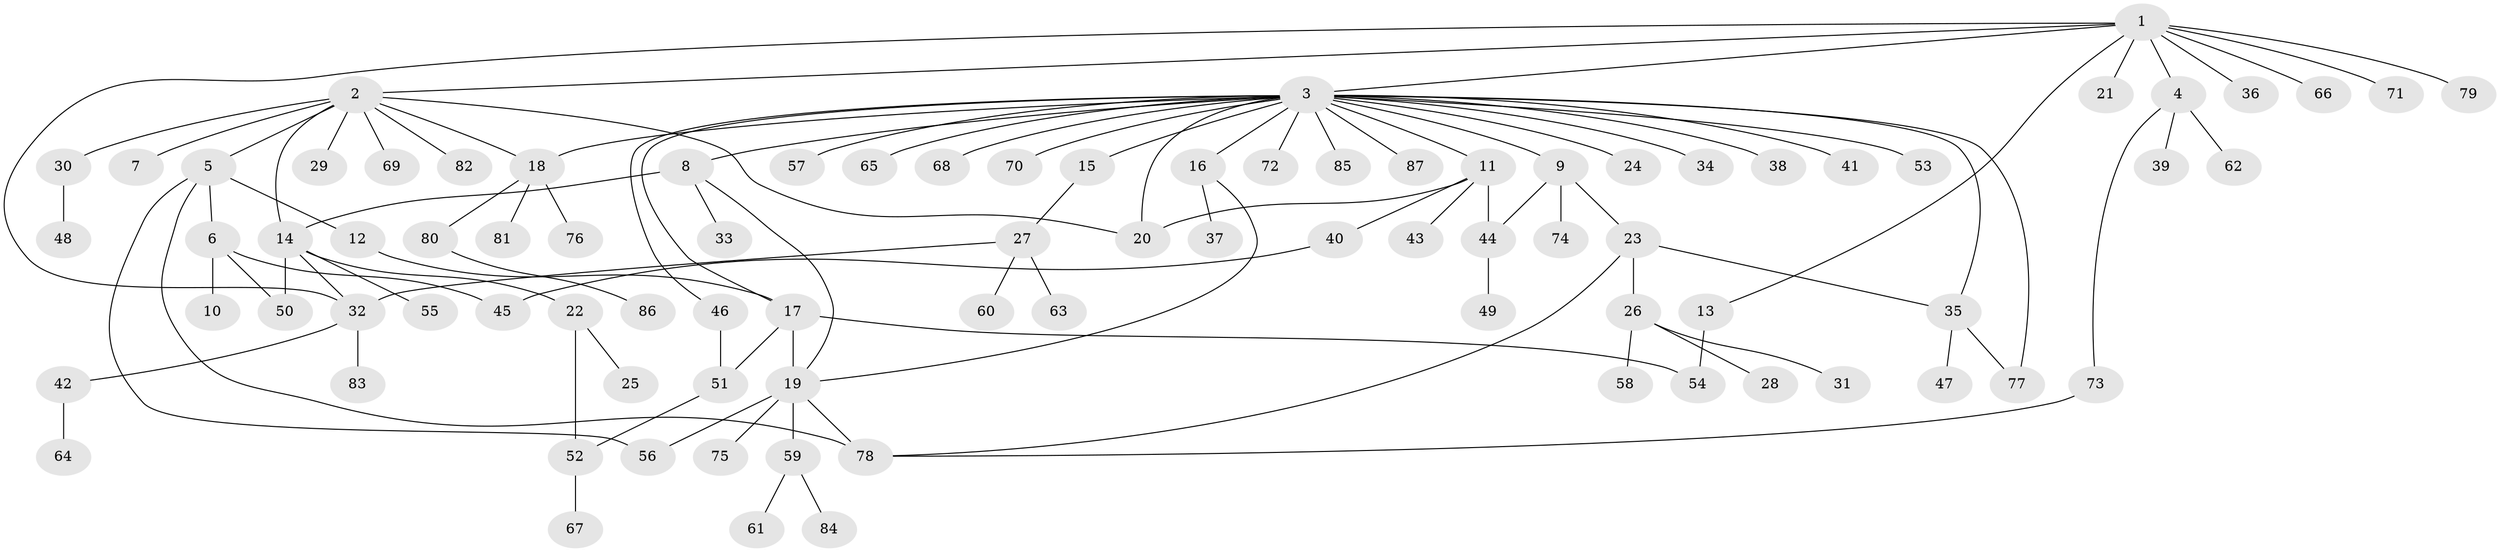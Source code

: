 // original degree distribution, {11: 0.013888888888888888, 27: 0.006944444444444444, 5: 0.05555555555555555, 10: 0.006944444444444444, 1: 0.5694444444444444, 2: 0.2152777777777778, 9: 0.013888888888888888, 3: 0.04861111111111111, 4: 0.034722222222222224, 8: 0.013888888888888888, 6: 0.020833333333333332}
// Generated by graph-tools (version 1.1) at 2025/50/03/04/25 22:50:21]
// undirected, 87 vertices, 107 edges
graph export_dot {
  node [color=gray90,style=filled];
  1;
  2;
  3;
  4;
  5;
  6;
  7;
  8;
  9;
  10;
  11;
  12;
  13;
  14;
  15;
  16;
  17;
  18;
  19;
  20;
  21;
  22;
  23;
  24;
  25;
  26;
  27;
  28;
  29;
  30;
  31;
  32;
  33;
  34;
  35;
  36;
  37;
  38;
  39;
  40;
  41;
  42;
  43;
  44;
  45;
  46;
  47;
  48;
  49;
  50;
  51;
  52;
  53;
  54;
  55;
  56;
  57;
  58;
  59;
  60;
  61;
  62;
  63;
  64;
  65;
  66;
  67;
  68;
  69;
  70;
  71;
  72;
  73;
  74;
  75;
  76;
  77;
  78;
  79;
  80;
  81;
  82;
  83;
  84;
  85;
  86;
  87;
  1 -- 2 [weight=1.0];
  1 -- 3 [weight=1.0];
  1 -- 4 [weight=1.0];
  1 -- 13 [weight=1.0];
  1 -- 21 [weight=1.0];
  1 -- 32 [weight=1.0];
  1 -- 36 [weight=1.0];
  1 -- 66 [weight=1.0];
  1 -- 71 [weight=1.0];
  1 -- 79 [weight=1.0];
  2 -- 5 [weight=1.0];
  2 -- 7 [weight=1.0];
  2 -- 14 [weight=1.0];
  2 -- 18 [weight=1.0];
  2 -- 20 [weight=1.0];
  2 -- 29 [weight=1.0];
  2 -- 30 [weight=1.0];
  2 -- 69 [weight=1.0];
  2 -- 82 [weight=1.0];
  3 -- 8 [weight=1.0];
  3 -- 9 [weight=1.0];
  3 -- 11 [weight=1.0];
  3 -- 15 [weight=1.0];
  3 -- 16 [weight=1.0];
  3 -- 17 [weight=1.0];
  3 -- 18 [weight=1.0];
  3 -- 20 [weight=1.0];
  3 -- 24 [weight=1.0];
  3 -- 34 [weight=1.0];
  3 -- 35 [weight=1.0];
  3 -- 38 [weight=1.0];
  3 -- 41 [weight=1.0];
  3 -- 46 [weight=1.0];
  3 -- 53 [weight=1.0];
  3 -- 57 [weight=1.0];
  3 -- 65 [weight=1.0];
  3 -- 68 [weight=1.0];
  3 -- 70 [weight=1.0];
  3 -- 72 [weight=1.0];
  3 -- 77 [weight=1.0];
  3 -- 85 [weight=1.0];
  3 -- 87 [weight=1.0];
  4 -- 39 [weight=1.0];
  4 -- 62 [weight=1.0];
  4 -- 73 [weight=1.0];
  5 -- 6 [weight=1.0];
  5 -- 12 [weight=1.0];
  5 -- 56 [weight=1.0];
  5 -- 78 [weight=4.0];
  6 -- 10 [weight=1.0];
  6 -- 45 [weight=1.0];
  6 -- 50 [weight=1.0];
  8 -- 14 [weight=1.0];
  8 -- 19 [weight=1.0];
  8 -- 33 [weight=1.0];
  9 -- 23 [weight=1.0];
  9 -- 44 [weight=1.0];
  9 -- 74 [weight=1.0];
  11 -- 20 [weight=4.0];
  11 -- 40 [weight=1.0];
  11 -- 43 [weight=1.0];
  11 -- 44 [weight=1.0];
  12 -- 17 [weight=1.0];
  13 -- 54 [weight=2.0];
  14 -- 22 [weight=1.0];
  14 -- 32 [weight=1.0];
  14 -- 50 [weight=1.0];
  14 -- 55 [weight=2.0];
  15 -- 27 [weight=1.0];
  16 -- 19 [weight=1.0];
  16 -- 37 [weight=1.0];
  17 -- 19 [weight=1.0];
  17 -- 51 [weight=1.0];
  17 -- 54 [weight=1.0];
  18 -- 76 [weight=1.0];
  18 -- 80 [weight=1.0];
  18 -- 81 [weight=1.0];
  19 -- 56 [weight=1.0];
  19 -- 59 [weight=1.0];
  19 -- 75 [weight=2.0];
  19 -- 78 [weight=1.0];
  22 -- 25 [weight=1.0];
  22 -- 52 [weight=1.0];
  23 -- 26 [weight=1.0];
  23 -- 35 [weight=1.0];
  23 -- 78 [weight=1.0];
  26 -- 28 [weight=1.0];
  26 -- 31 [weight=1.0];
  26 -- 58 [weight=1.0];
  27 -- 32 [weight=1.0];
  27 -- 60 [weight=1.0];
  27 -- 63 [weight=1.0];
  30 -- 48 [weight=1.0];
  32 -- 42 [weight=1.0];
  32 -- 83 [weight=1.0];
  35 -- 47 [weight=1.0];
  35 -- 77 [weight=1.0];
  40 -- 45 [weight=1.0];
  42 -- 64 [weight=1.0];
  44 -- 49 [weight=2.0];
  46 -- 51 [weight=1.0];
  51 -- 52 [weight=1.0];
  52 -- 67 [weight=1.0];
  59 -- 61 [weight=1.0];
  59 -- 84 [weight=1.0];
  73 -- 78 [weight=1.0];
  80 -- 86 [weight=1.0];
}
